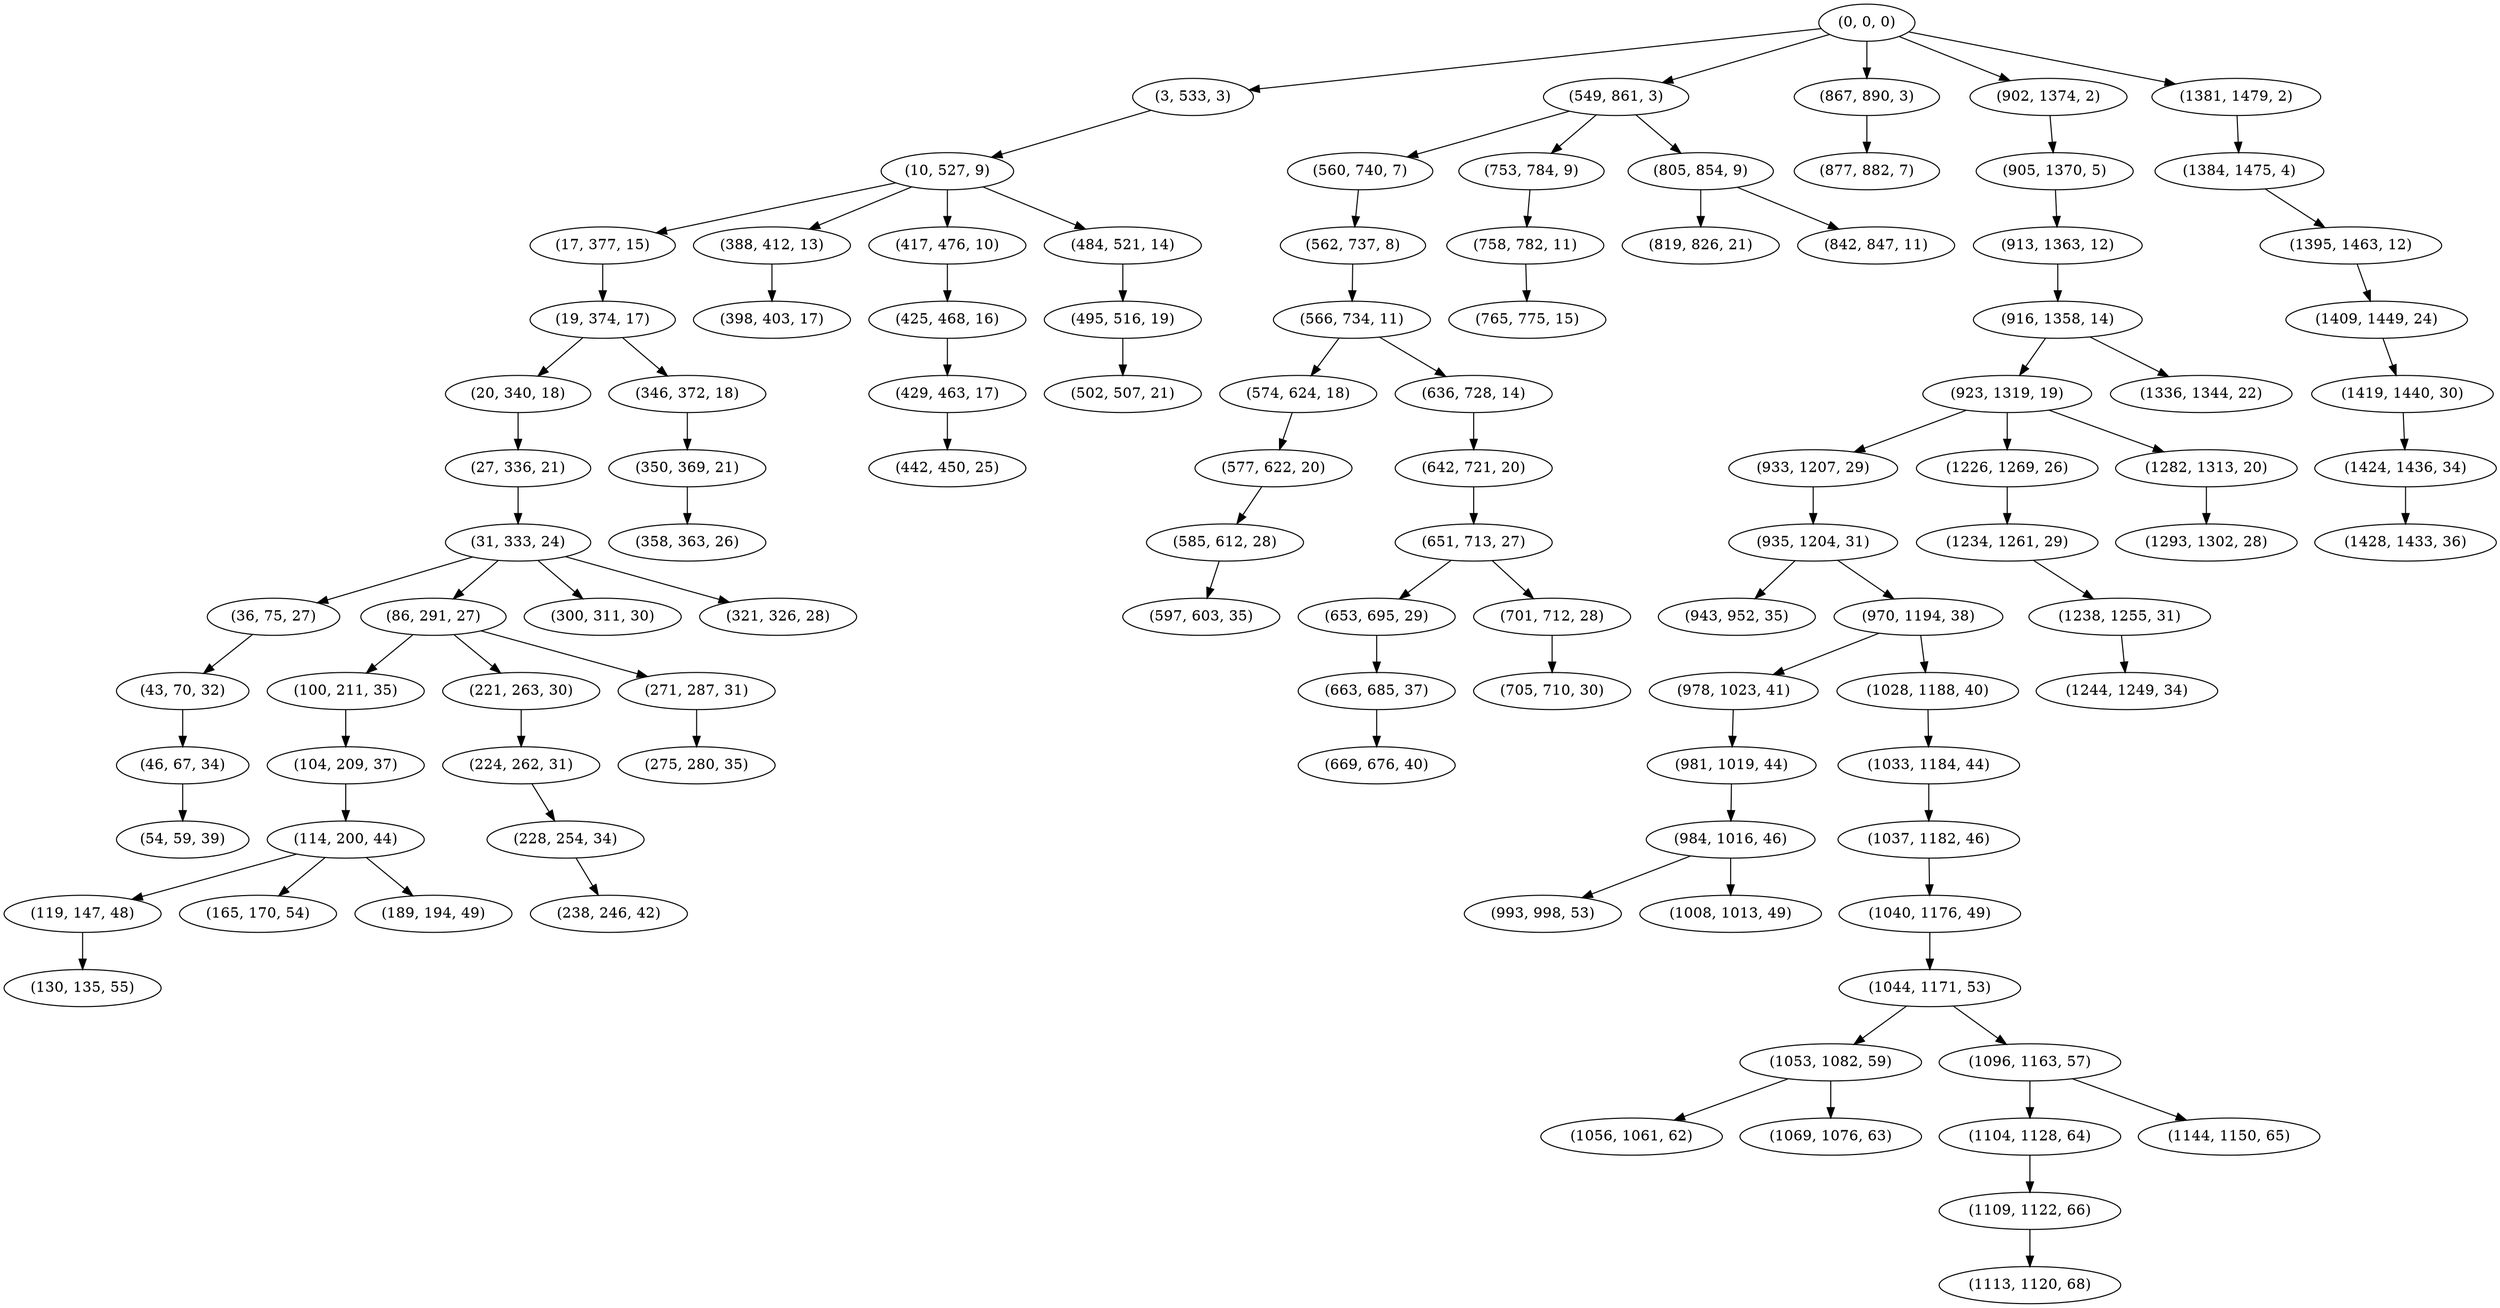 digraph tree {
    "(0, 0, 0)";
    "(3, 533, 3)";
    "(10, 527, 9)";
    "(17, 377, 15)";
    "(19, 374, 17)";
    "(20, 340, 18)";
    "(27, 336, 21)";
    "(31, 333, 24)";
    "(36, 75, 27)";
    "(43, 70, 32)";
    "(46, 67, 34)";
    "(54, 59, 39)";
    "(86, 291, 27)";
    "(100, 211, 35)";
    "(104, 209, 37)";
    "(114, 200, 44)";
    "(119, 147, 48)";
    "(130, 135, 55)";
    "(165, 170, 54)";
    "(189, 194, 49)";
    "(221, 263, 30)";
    "(224, 262, 31)";
    "(228, 254, 34)";
    "(238, 246, 42)";
    "(271, 287, 31)";
    "(275, 280, 35)";
    "(300, 311, 30)";
    "(321, 326, 28)";
    "(346, 372, 18)";
    "(350, 369, 21)";
    "(358, 363, 26)";
    "(388, 412, 13)";
    "(398, 403, 17)";
    "(417, 476, 10)";
    "(425, 468, 16)";
    "(429, 463, 17)";
    "(442, 450, 25)";
    "(484, 521, 14)";
    "(495, 516, 19)";
    "(502, 507, 21)";
    "(549, 861, 3)";
    "(560, 740, 7)";
    "(562, 737, 8)";
    "(566, 734, 11)";
    "(574, 624, 18)";
    "(577, 622, 20)";
    "(585, 612, 28)";
    "(597, 603, 35)";
    "(636, 728, 14)";
    "(642, 721, 20)";
    "(651, 713, 27)";
    "(653, 695, 29)";
    "(663, 685, 37)";
    "(669, 676, 40)";
    "(701, 712, 28)";
    "(705, 710, 30)";
    "(753, 784, 9)";
    "(758, 782, 11)";
    "(765, 775, 15)";
    "(805, 854, 9)";
    "(819, 826, 21)";
    "(842, 847, 11)";
    "(867, 890, 3)";
    "(877, 882, 7)";
    "(902, 1374, 2)";
    "(905, 1370, 5)";
    "(913, 1363, 12)";
    "(916, 1358, 14)";
    "(923, 1319, 19)";
    "(933, 1207, 29)";
    "(935, 1204, 31)";
    "(943, 952, 35)";
    "(970, 1194, 38)";
    "(978, 1023, 41)";
    "(981, 1019, 44)";
    "(984, 1016, 46)";
    "(993, 998, 53)";
    "(1008, 1013, 49)";
    "(1028, 1188, 40)";
    "(1033, 1184, 44)";
    "(1037, 1182, 46)";
    "(1040, 1176, 49)";
    "(1044, 1171, 53)";
    "(1053, 1082, 59)";
    "(1056, 1061, 62)";
    "(1069, 1076, 63)";
    "(1096, 1163, 57)";
    "(1104, 1128, 64)";
    "(1109, 1122, 66)";
    "(1113, 1120, 68)";
    "(1144, 1150, 65)";
    "(1226, 1269, 26)";
    "(1234, 1261, 29)";
    "(1238, 1255, 31)";
    "(1244, 1249, 34)";
    "(1282, 1313, 20)";
    "(1293, 1302, 28)";
    "(1336, 1344, 22)";
    "(1381, 1479, 2)";
    "(1384, 1475, 4)";
    "(1395, 1463, 12)";
    "(1409, 1449, 24)";
    "(1419, 1440, 30)";
    "(1424, 1436, 34)";
    "(1428, 1433, 36)";
    "(0, 0, 0)" -> "(3, 533, 3)";
    "(0, 0, 0)" -> "(549, 861, 3)";
    "(0, 0, 0)" -> "(867, 890, 3)";
    "(0, 0, 0)" -> "(902, 1374, 2)";
    "(0, 0, 0)" -> "(1381, 1479, 2)";
    "(3, 533, 3)" -> "(10, 527, 9)";
    "(10, 527, 9)" -> "(17, 377, 15)";
    "(10, 527, 9)" -> "(388, 412, 13)";
    "(10, 527, 9)" -> "(417, 476, 10)";
    "(10, 527, 9)" -> "(484, 521, 14)";
    "(17, 377, 15)" -> "(19, 374, 17)";
    "(19, 374, 17)" -> "(20, 340, 18)";
    "(19, 374, 17)" -> "(346, 372, 18)";
    "(20, 340, 18)" -> "(27, 336, 21)";
    "(27, 336, 21)" -> "(31, 333, 24)";
    "(31, 333, 24)" -> "(36, 75, 27)";
    "(31, 333, 24)" -> "(86, 291, 27)";
    "(31, 333, 24)" -> "(300, 311, 30)";
    "(31, 333, 24)" -> "(321, 326, 28)";
    "(36, 75, 27)" -> "(43, 70, 32)";
    "(43, 70, 32)" -> "(46, 67, 34)";
    "(46, 67, 34)" -> "(54, 59, 39)";
    "(86, 291, 27)" -> "(100, 211, 35)";
    "(86, 291, 27)" -> "(221, 263, 30)";
    "(86, 291, 27)" -> "(271, 287, 31)";
    "(100, 211, 35)" -> "(104, 209, 37)";
    "(104, 209, 37)" -> "(114, 200, 44)";
    "(114, 200, 44)" -> "(119, 147, 48)";
    "(114, 200, 44)" -> "(165, 170, 54)";
    "(114, 200, 44)" -> "(189, 194, 49)";
    "(119, 147, 48)" -> "(130, 135, 55)";
    "(221, 263, 30)" -> "(224, 262, 31)";
    "(224, 262, 31)" -> "(228, 254, 34)";
    "(228, 254, 34)" -> "(238, 246, 42)";
    "(271, 287, 31)" -> "(275, 280, 35)";
    "(346, 372, 18)" -> "(350, 369, 21)";
    "(350, 369, 21)" -> "(358, 363, 26)";
    "(388, 412, 13)" -> "(398, 403, 17)";
    "(417, 476, 10)" -> "(425, 468, 16)";
    "(425, 468, 16)" -> "(429, 463, 17)";
    "(429, 463, 17)" -> "(442, 450, 25)";
    "(484, 521, 14)" -> "(495, 516, 19)";
    "(495, 516, 19)" -> "(502, 507, 21)";
    "(549, 861, 3)" -> "(560, 740, 7)";
    "(549, 861, 3)" -> "(753, 784, 9)";
    "(549, 861, 3)" -> "(805, 854, 9)";
    "(560, 740, 7)" -> "(562, 737, 8)";
    "(562, 737, 8)" -> "(566, 734, 11)";
    "(566, 734, 11)" -> "(574, 624, 18)";
    "(566, 734, 11)" -> "(636, 728, 14)";
    "(574, 624, 18)" -> "(577, 622, 20)";
    "(577, 622, 20)" -> "(585, 612, 28)";
    "(585, 612, 28)" -> "(597, 603, 35)";
    "(636, 728, 14)" -> "(642, 721, 20)";
    "(642, 721, 20)" -> "(651, 713, 27)";
    "(651, 713, 27)" -> "(653, 695, 29)";
    "(651, 713, 27)" -> "(701, 712, 28)";
    "(653, 695, 29)" -> "(663, 685, 37)";
    "(663, 685, 37)" -> "(669, 676, 40)";
    "(701, 712, 28)" -> "(705, 710, 30)";
    "(753, 784, 9)" -> "(758, 782, 11)";
    "(758, 782, 11)" -> "(765, 775, 15)";
    "(805, 854, 9)" -> "(819, 826, 21)";
    "(805, 854, 9)" -> "(842, 847, 11)";
    "(867, 890, 3)" -> "(877, 882, 7)";
    "(902, 1374, 2)" -> "(905, 1370, 5)";
    "(905, 1370, 5)" -> "(913, 1363, 12)";
    "(913, 1363, 12)" -> "(916, 1358, 14)";
    "(916, 1358, 14)" -> "(923, 1319, 19)";
    "(916, 1358, 14)" -> "(1336, 1344, 22)";
    "(923, 1319, 19)" -> "(933, 1207, 29)";
    "(923, 1319, 19)" -> "(1226, 1269, 26)";
    "(923, 1319, 19)" -> "(1282, 1313, 20)";
    "(933, 1207, 29)" -> "(935, 1204, 31)";
    "(935, 1204, 31)" -> "(943, 952, 35)";
    "(935, 1204, 31)" -> "(970, 1194, 38)";
    "(970, 1194, 38)" -> "(978, 1023, 41)";
    "(970, 1194, 38)" -> "(1028, 1188, 40)";
    "(978, 1023, 41)" -> "(981, 1019, 44)";
    "(981, 1019, 44)" -> "(984, 1016, 46)";
    "(984, 1016, 46)" -> "(993, 998, 53)";
    "(984, 1016, 46)" -> "(1008, 1013, 49)";
    "(1028, 1188, 40)" -> "(1033, 1184, 44)";
    "(1033, 1184, 44)" -> "(1037, 1182, 46)";
    "(1037, 1182, 46)" -> "(1040, 1176, 49)";
    "(1040, 1176, 49)" -> "(1044, 1171, 53)";
    "(1044, 1171, 53)" -> "(1053, 1082, 59)";
    "(1044, 1171, 53)" -> "(1096, 1163, 57)";
    "(1053, 1082, 59)" -> "(1056, 1061, 62)";
    "(1053, 1082, 59)" -> "(1069, 1076, 63)";
    "(1096, 1163, 57)" -> "(1104, 1128, 64)";
    "(1096, 1163, 57)" -> "(1144, 1150, 65)";
    "(1104, 1128, 64)" -> "(1109, 1122, 66)";
    "(1109, 1122, 66)" -> "(1113, 1120, 68)";
    "(1226, 1269, 26)" -> "(1234, 1261, 29)";
    "(1234, 1261, 29)" -> "(1238, 1255, 31)";
    "(1238, 1255, 31)" -> "(1244, 1249, 34)";
    "(1282, 1313, 20)" -> "(1293, 1302, 28)";
    "(1381, 1479, 2)" -> "(1384, 1475, 4)";
    "(1384, 1475, 4)" -> "(1395, 1463, 12)";
    "(1395, 1463, 12)" -> "(1409, 1449, 24)";
    "(1409, 1449, 24)" -> "(1419, 1440, 30)";
    "(1419, 1440, 30)" -> "(1424, 1436, 34)";
    "(1424, 1436, 34)" -> "(1428, 1433, 36)";
}
